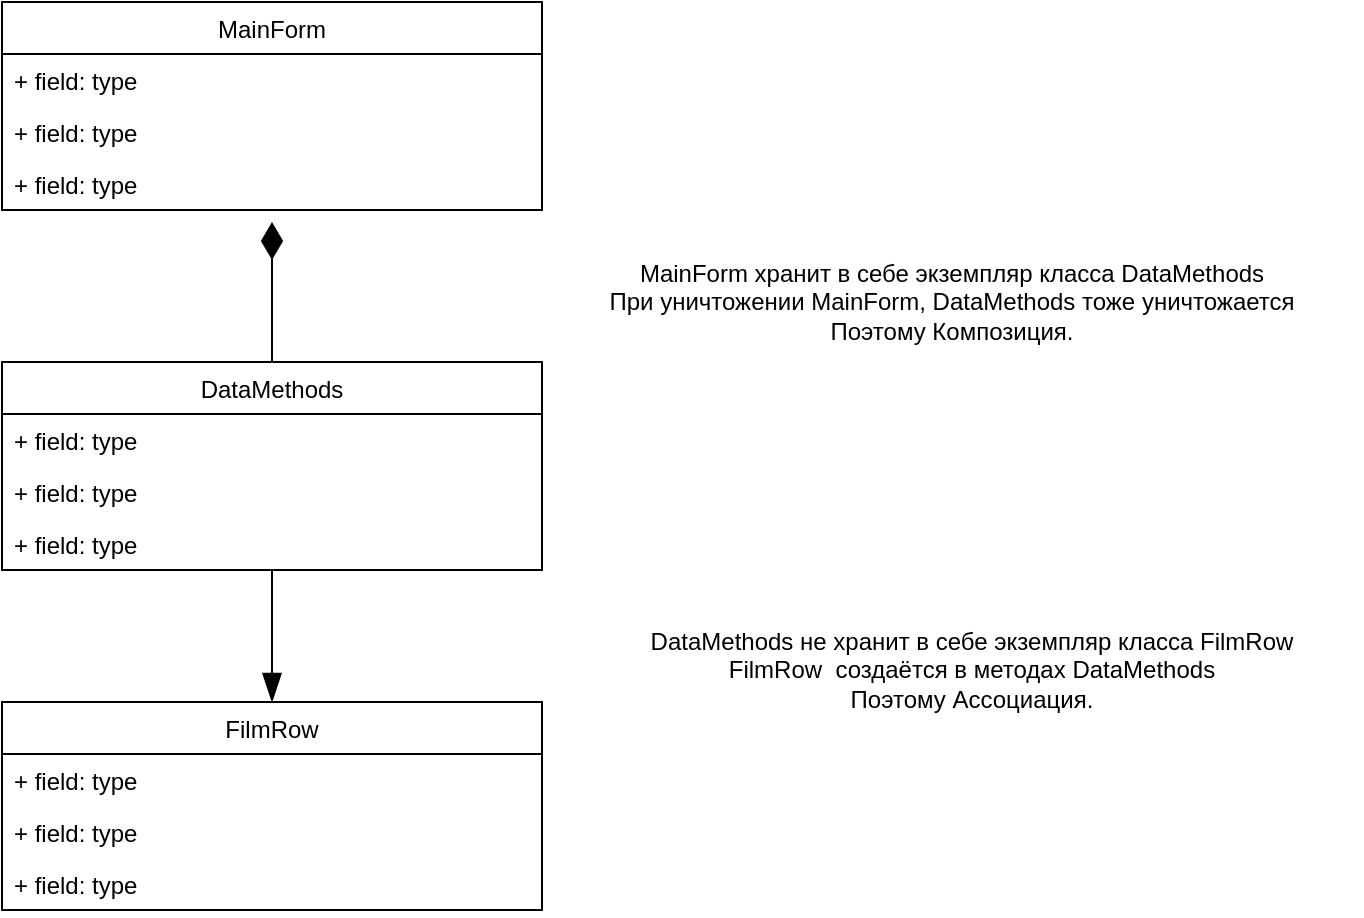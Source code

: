 <mxfile version="12.9.11" type="google"><diagram name="Page-1" id="c4acf3e9-155e-7222-9cf6-157b1a14988f"><mxGraphModel dx="868" dy="443" grid="1" gridSize="10" guides="1" tooltips="1" connect="1" arrows="1" fold="1" page="1" pageScale="1" pageWidth="850" pageHeight="1100" background="#ffffff" math="0" shadow="0"><root><mxCell id="0"/><mxCell id="1" parent="0"/><mxCell id="cNl3cyI7KG3CAUlLkXGD-1" value="FilmRow" style="swimlane;fontStyle=0;childLayout=stackLayout;horizontal=1;startSize=26;fillColor=none;horizontalStack=0;resizeParent=1;resizeParentMax=0;resizeLast=0;collapsible=1;marginBottom=0;" vertex="1" parent="1"><mxGeometry x="50" y="500" width="270" height="104" as="geometry"/></mxCell><mxCell id="cNl3cyI7KG3CAUlLkXGD-2" value="+ field: type" style="text;strokeColor=none;fillColor=none;align=left;verticalAlign=top;spacingLeft=4;spacingRight=4;overflow=hidden;rotatable=0;points=[[0,0.5],[1,0.5]];portConstraint=eastwest;" vertex="1" parent="cNl3cyI7KG3CAUlLkXGD-1"><mxGeometry y="26" width="270" height="26" as="geometry"/></mxCell><mxCell id="cNl3cyI7KG3CAUlLkXGD-3" value="+ field: type" style="text;strokeColor=none;fillColor=none;align=left;verticalAlign=top;spacingLeft=4;spacingRight=4;overflow=hidden;rotatable=0;points=[[0,0.5],[1,0.5]];portConstraint=eastwest;" vertex="1" parent="cNl3cyI7KG3CAUlLkXGD-1"><mxGeometry y="52" width="270" height="26" as="geometry"/></mxCell><mxCell id="cNl3cyI7KG3CAUlLkXGD-4" value="+ field: type" style="text;strokeColor=none;fillColor=none;align=left;verticalAlign=top;spacingLeft=4;spacingRight=4;overflow=hidden;rotatable=0;points=[[0,0.5],[1,0.5]];portConstraint=eastwest;" vertex="1" parent="cNl3cyI7KG3CAUlLkXGD-1"><mxGeometry y="78" width="270" height="26" as="geometry"/></mxCell><mxCell id="cNl3cyI7KG3CAUlLkXGD-14" style="edgeStyle=orthogonalEdgeStyle;rounded=0;orthogonalLoop=1;jettySize=auto;html=1;entryX=0.5;entryY=0;entryDx=0;entryDy=0;endArrow=blockThin;endFill=1;endSize=12;" edge="1" parent="1" source="cNl3cyI7KG3CAUlLkXGD-5" target="cNl3cyI7KG3CAUlLkXGD-1"><mxGeometry relative="1" as="geometry"/></mxCell><mxCell id="cNl3cyI7KG3CAUlLkXGD-15" style="edgeStyle=orthogonalEdgeStyle;rounded=0;orthogonalLoop=1;jettySize=auto;html=1;endArrow=diamondThin;endFill=1;endSize=16;fontSize=11;" edge="1" parent="1" source="cNl3cyI7KG3CAUlLkXGD-5"><mxGeometry relative="1" as="geometry"><mxPoint x="185" y="260" as="targetPoint"/></mxGeometry></mxCell><mxCell id="cNl3cyI7KG3CAUlLkXGD-5" value="DataMethods" style="swimlane;fontStyle=0;childLayout=stackLayout;horizontal=1;startSize=26;fillColor=none;horizontalStack=0;resizeParent=1;resizeParentMax=0;resizeLast=0;collapsible=1;marginBottom=0;" vertex="1" parent="1"><mxGeometry x="50" y="330" width="270" height="104" as="geometry"/></mxCell><mxCell id="cNl3cyI7KG3CAUlLkXGD-6" value="+ field: type" style="text;strokeColor=none;fillColor=none;align=left;verticalAlign=top;spacingLeft=4;spacingRight=4;overflow=hidden;rotatable=0;points=[[0,0.5],[1,0.5]];portConstraint=eastwest;" vertex="1" parent="cNl3cyI7KG3CAUlLkXGD-5"><mxGeometry y="26" width="270" height="26" as="geometry"/></mxCell><mxCell id="cNl3cyI7KG3CAUlLkXGD-7" value="+ field: type" style="text;strokeColor=none;fillColor=none;align=left;verticalAlign=top;spacingLeft=4;spacingRight=4;overflow=hidden;rotatable=0;points=[[0,0.5],[1,0.5]];portConstraint=eastwest;" vertex="1" parent="cNl3cyI7KG3CAUlLkXGD-5"><mxGeometry y="52" width="270" height="26" as="geometry"/></mxCell><mxCell id="cNl3cyI7KG3CAUlLkXGD-8" value="+ field: type" style="text;strokeColor=none;fillColor=none;align=left;verticalAlign=top;spacingLeft=4;spacingRight=4;overflow=hidden;rotatable=0;points=[[0,0.5],[1,0.5]];portConstraint=eastwest;" vertex="1" parent="cNl3cyI7KG3CAUlLkXGD-5"><mxGeometry y="78" width="270" height="26" as="geometry"/></mxCell><mxCell id="cNl3cyI7KG3CAUlLkXGD-10" value="MainForm" style="swimlane;fontStyle=0;childLayout=stackLayout;horizontal=1;startSize=26;fillColor=none;horizontalStack=0;resizeParent=1;resizeParentMax=0;resizeLast=0;collapsible=1;marginBottom=0;" vertex="1" parent="1"><mxGeometry x="50" y="150" width="270" height="104" as="geometry"/></mxCell><mxCell id="cNl3cyI7KG3CAUlLkXGD-11" value="+ field: type" style="text;strokeColor=none;fillColor=none;align=left;verticalAlign=top;spacingLeft=4;spacingRight=4;overflow=hidden;rotatable=0;points=[[0,0.5],[1,0.5]];portConstraint=eastwest;" vertex="1" parent="cNl3cyI7KG3CAUlLkXGD-10"><mxGeometry y="26" width="270" height="26" as="geometry"/></mxCell><mxCell id="cNl3cyI7KG3CAUlLkXGD-12" value="+ field: type" style="text;strokeColor=none;fillColor=none;align=left;verticalAlign=top;spacingLeft=4;spacingRight=4;overflow=hidden;rotatable=0;points=[[0,0.5],[1,0.5]];portConstraint=eastwest;" vertex="1" parent="cNl3cyI7KG3CAUlLkXGD-10"><mxGeometry y="52" width="270" height="26" as="geometry"/></mxCell><mxCell id="cNl3cyI7KG3CAUlLkXGD-13" value="+ field: type" style="text;strokeColor=none;fillColor=none;align=left;verticalAlign=top;spacingLeft=4;spacingRight=4;overflow=hidden;rotatable=0;points=[[0,0.5],[1,0.5]];portConstraint=eastwest;" vertex="1" parent="cNl3cyI7KG3CAUlLkXGD-10"><mxGeometry y="78" width="270" height="26" as="geometry"/></mxCell><mxCell id="cNl3cyI7KG3CAUlLkXGD-16" value="DataMethods не хранит в себе экземпляр класса FilmRow&lt;br&gt;FilmRow&amp;nbsp; создаётся в методах DataMethods&lt;br&gt;&lt;div style=&quot;&quot;&gt;&lt;span&gt;Поэтому Ассоциация.&lt;/span&gt;&lt;/div&gt;" style="text;html=1;strokeColor=none;fillColor=none;align=center;verticalAlign=middle;whiteSpace=wrap;rounded=0;" vertex="1" parent="1"><mxGeometry x="340" y="434" width="390" height="100" as="geometry"/></mxCell><mxCell id="cNl3cyI7KG3CAUlLkXGD-17" value="MainForm хранит в себе экземпляр класса DataMethods&lt;br&gt;При уничтожении MainForm, DataMethods тоже уничтожается&lt;br&gt;&lt;div&gt;&lt;span&gt;Поэтому Композиция.&lt;/span&gt;&lt;/div&gt;" style="text;html=1;strokeColor=none;fillColor=none;align=center;verticalAlign=middle;whiteSpace=wrap;rounded=0;" vertex="1" parent="1"><mxGeometry x="330" y="250" width="390" height="100" as="geometry"/></mxCell></root></mxGraphModel></diagram></mxfile>
